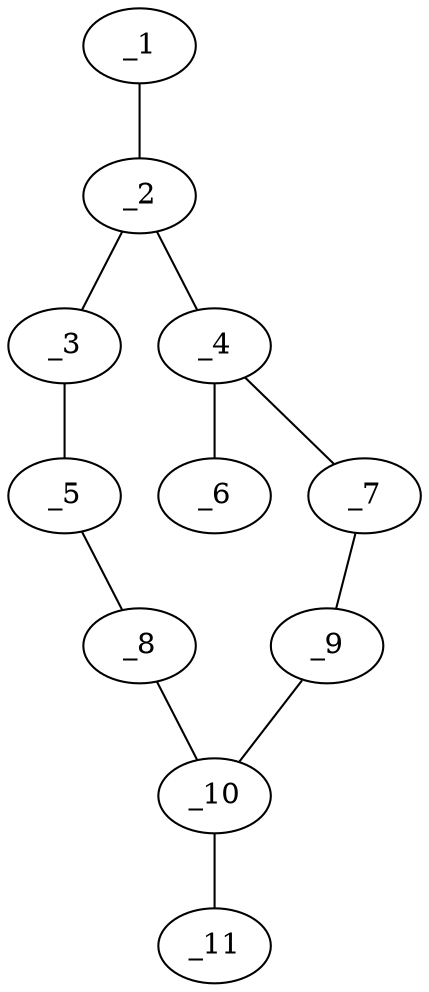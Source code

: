 graph molid27419 {
	_1	 [charge=0,
		chem=2,
		symbol="O  ",
		x="5.262",
		y="-1.631"];
	_2	 [charge=0,
		chem=1,
		symbol="C  ",
		x="4.5549",
		y="-0.9239"];
	_1 -- _2	 [valence=2];
	_3	 [charge=0,
		chem=2,
		symbol="O  ",
		x="3.631",
		y="-1.3066"];
	_2 -- _3	 [valence=1];
	_4	 [charge=0,
		chem=1,
		symbol="C  ",
		x="4.9376",
		y=0];
	_2 -- _4	 [valence=1];
	_5	 [charge=0,
		chem=3,
		symbol="Cu ",
		x="2.7071",
		y="-0.9239"];
	_3 -- _5	 [valence=1];
	_6	 [charge=0,
		chem=4,
		symbol="N  ",
		x="5.9376",
		y=0];
	_4 -- _6	 [valence=1];
	_7	 [charge=0,
		chem=1,
		symbol="C  ",
		x="4.5549",
		y="0.9239"];
	_4 -- _7	 [valence=1];
	_8	 [charge=0,
		chem=2,
		symbol="O  ",
		x="2.3244",
		y=0];
	_5 -- _8	 [valence=1];
	_9	 [charge=0,
		chem=1,
		symbol="C  ",
		x="3.631",
		y="1.3066"];
	_7 -- _9	 [valence=1];
	_10	 [charge=0,
		chem=1,
		symbol="C  ",
		x="2.7071",
		y="0.9239"];
	_8 -- _10	 [valence=1];
	_9 -- _10	 [valence=1];
	_11	 [charge=0,
		chem=2,
		symbol="O  ",
		x=2,
		y="1.631"];
	_10 -- _11	 [valence=2];
}
